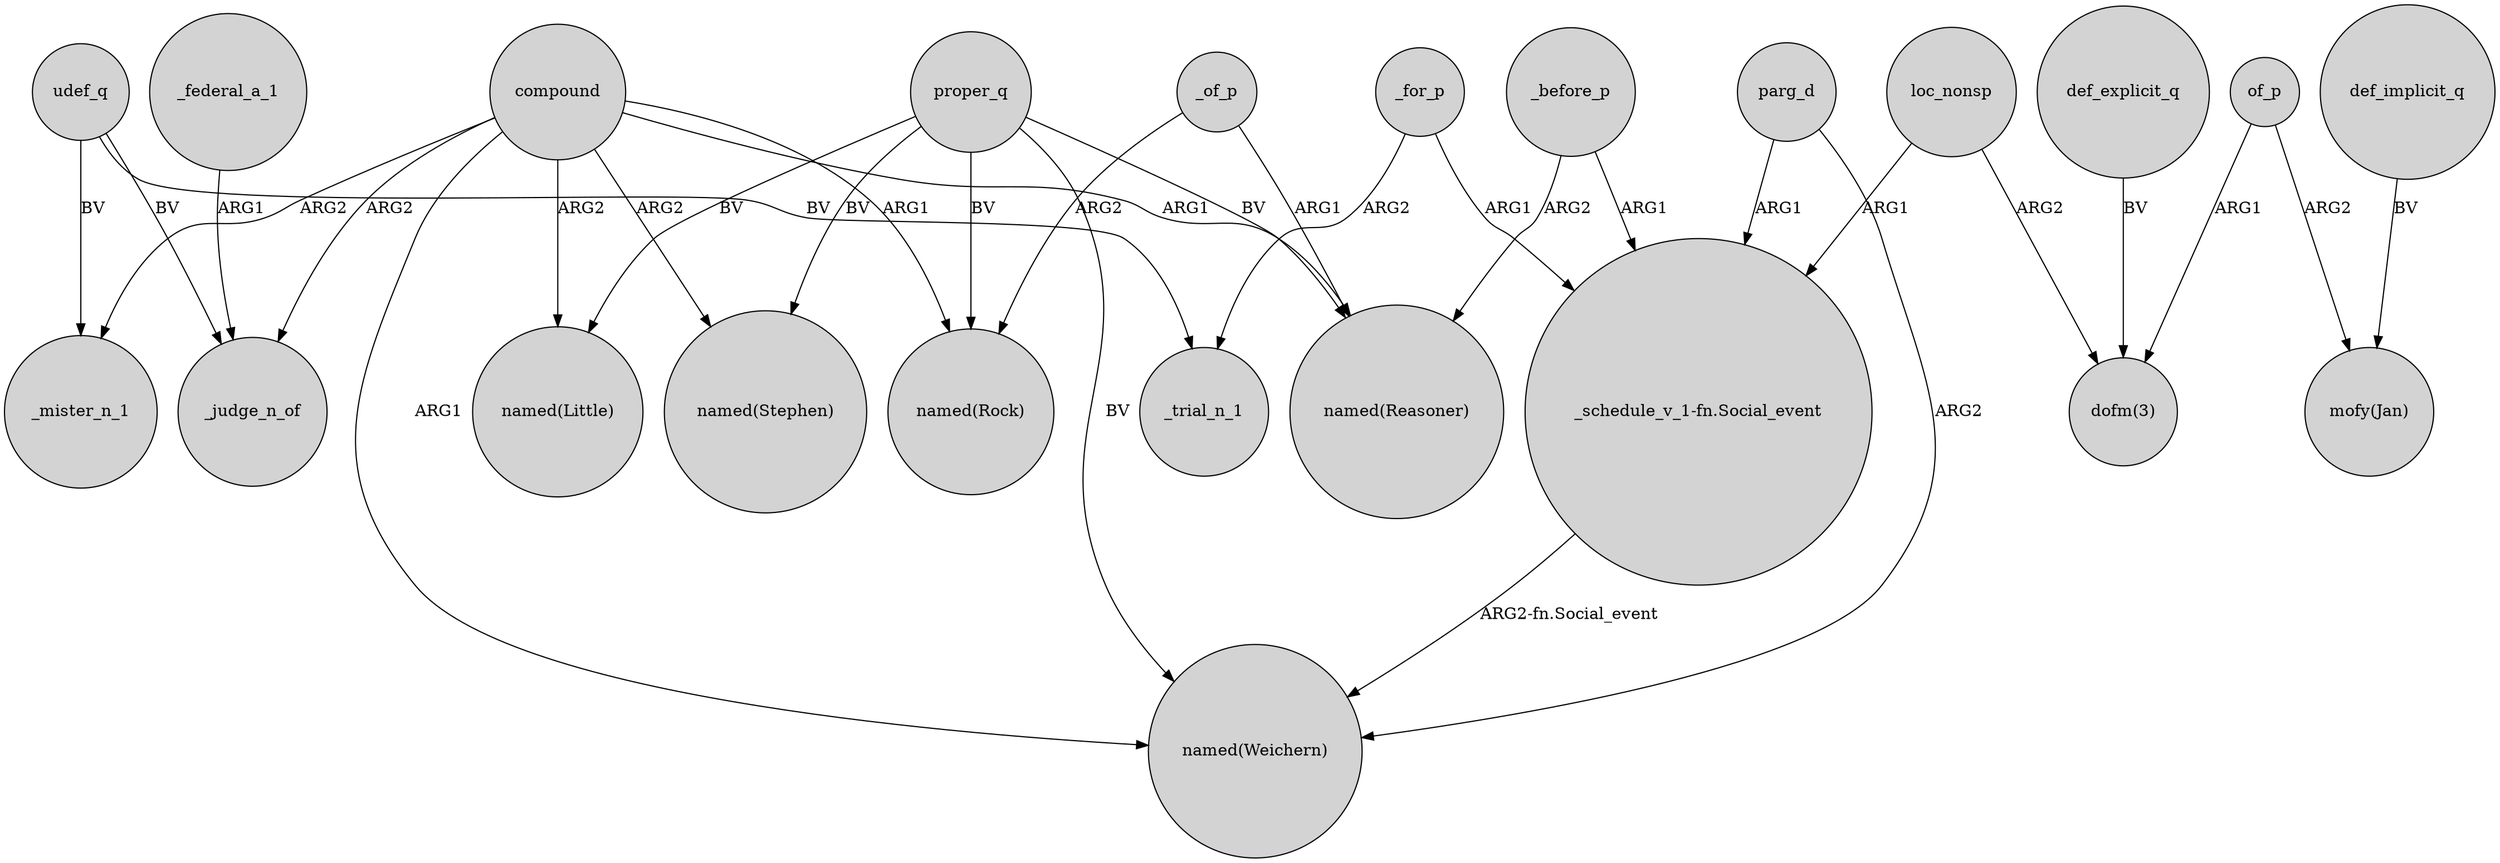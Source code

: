 digraph {
	node [shape=circle style=filled]
	compound -> _mister_n_1 [label=ARG2]
	compound -> "named(Stephen)" [label=ARG2]
	_of_p -> "named(Rock)" [label=ARG2]
	udef_q -> _trial_n_1 [label=BV]
	_for_p -> "_schedule_v_1-fn.Social_event" [label=ARG1]
	of_p -> "mofy(Jan)" [label=ARG2]
	_before_p -> "_schedule_v_1-fn.Social_event" [label=ARG1]
	loc_nonsp -> "dofm(3)" [label=ARG2]
	proper_q -> "named(Rock)" [label=BV]
	udef_q -> _mister_n_1 [label=BV]
	_for_p -> _trial_n_1 [label=ARG2]
	udef_q -> _judge_n_of [label=BV]
	_before_p -> "named(Reasoner)" [label=ARG2]
	_federal_a_1 -> _judge_n_of [label=ARG1]
	proper_q -> "named(Stephen)" [label=BV]
	proper_q -> "named(Weichern)" [label=BV]
	parg_d -> "_schedule_v_1-fn.Social_event" [label=ARG1]
	parg_d -> "named(Weichern)" [label=ARG2]
	compound -> "named(Little)" [label=ARG2]
	"_schedule_v_1-fn.Social_event" -> "named(Weichern)" [label="ARG2-fn.Social_event"]
	compound -> "named(Weichern)" [label=ARG1]
	def_explicit_q -> "dofm(3)" [label=BV]
	proper_q -> "named(Reasoner)" [label=BV]
	of_p -> "dofm(3)" [label=ARG1]
	compound -> "named(Rock)" [label=ARG1]
	_of_p -> "named(Reasoner)" [label=ARG1]
	def_implicit_q -> "mofy(Jan)" [label=BV]
	proper_q -> "named(Little)" [label=BV]
	loc_nonsp -> "_schedule_v_1-fn.Social_event" [label=ARG1]
	compound -> "named(Reasoner)" [label=ARG1]
	compound -> _judge_n_of [label=ARG2]
}
